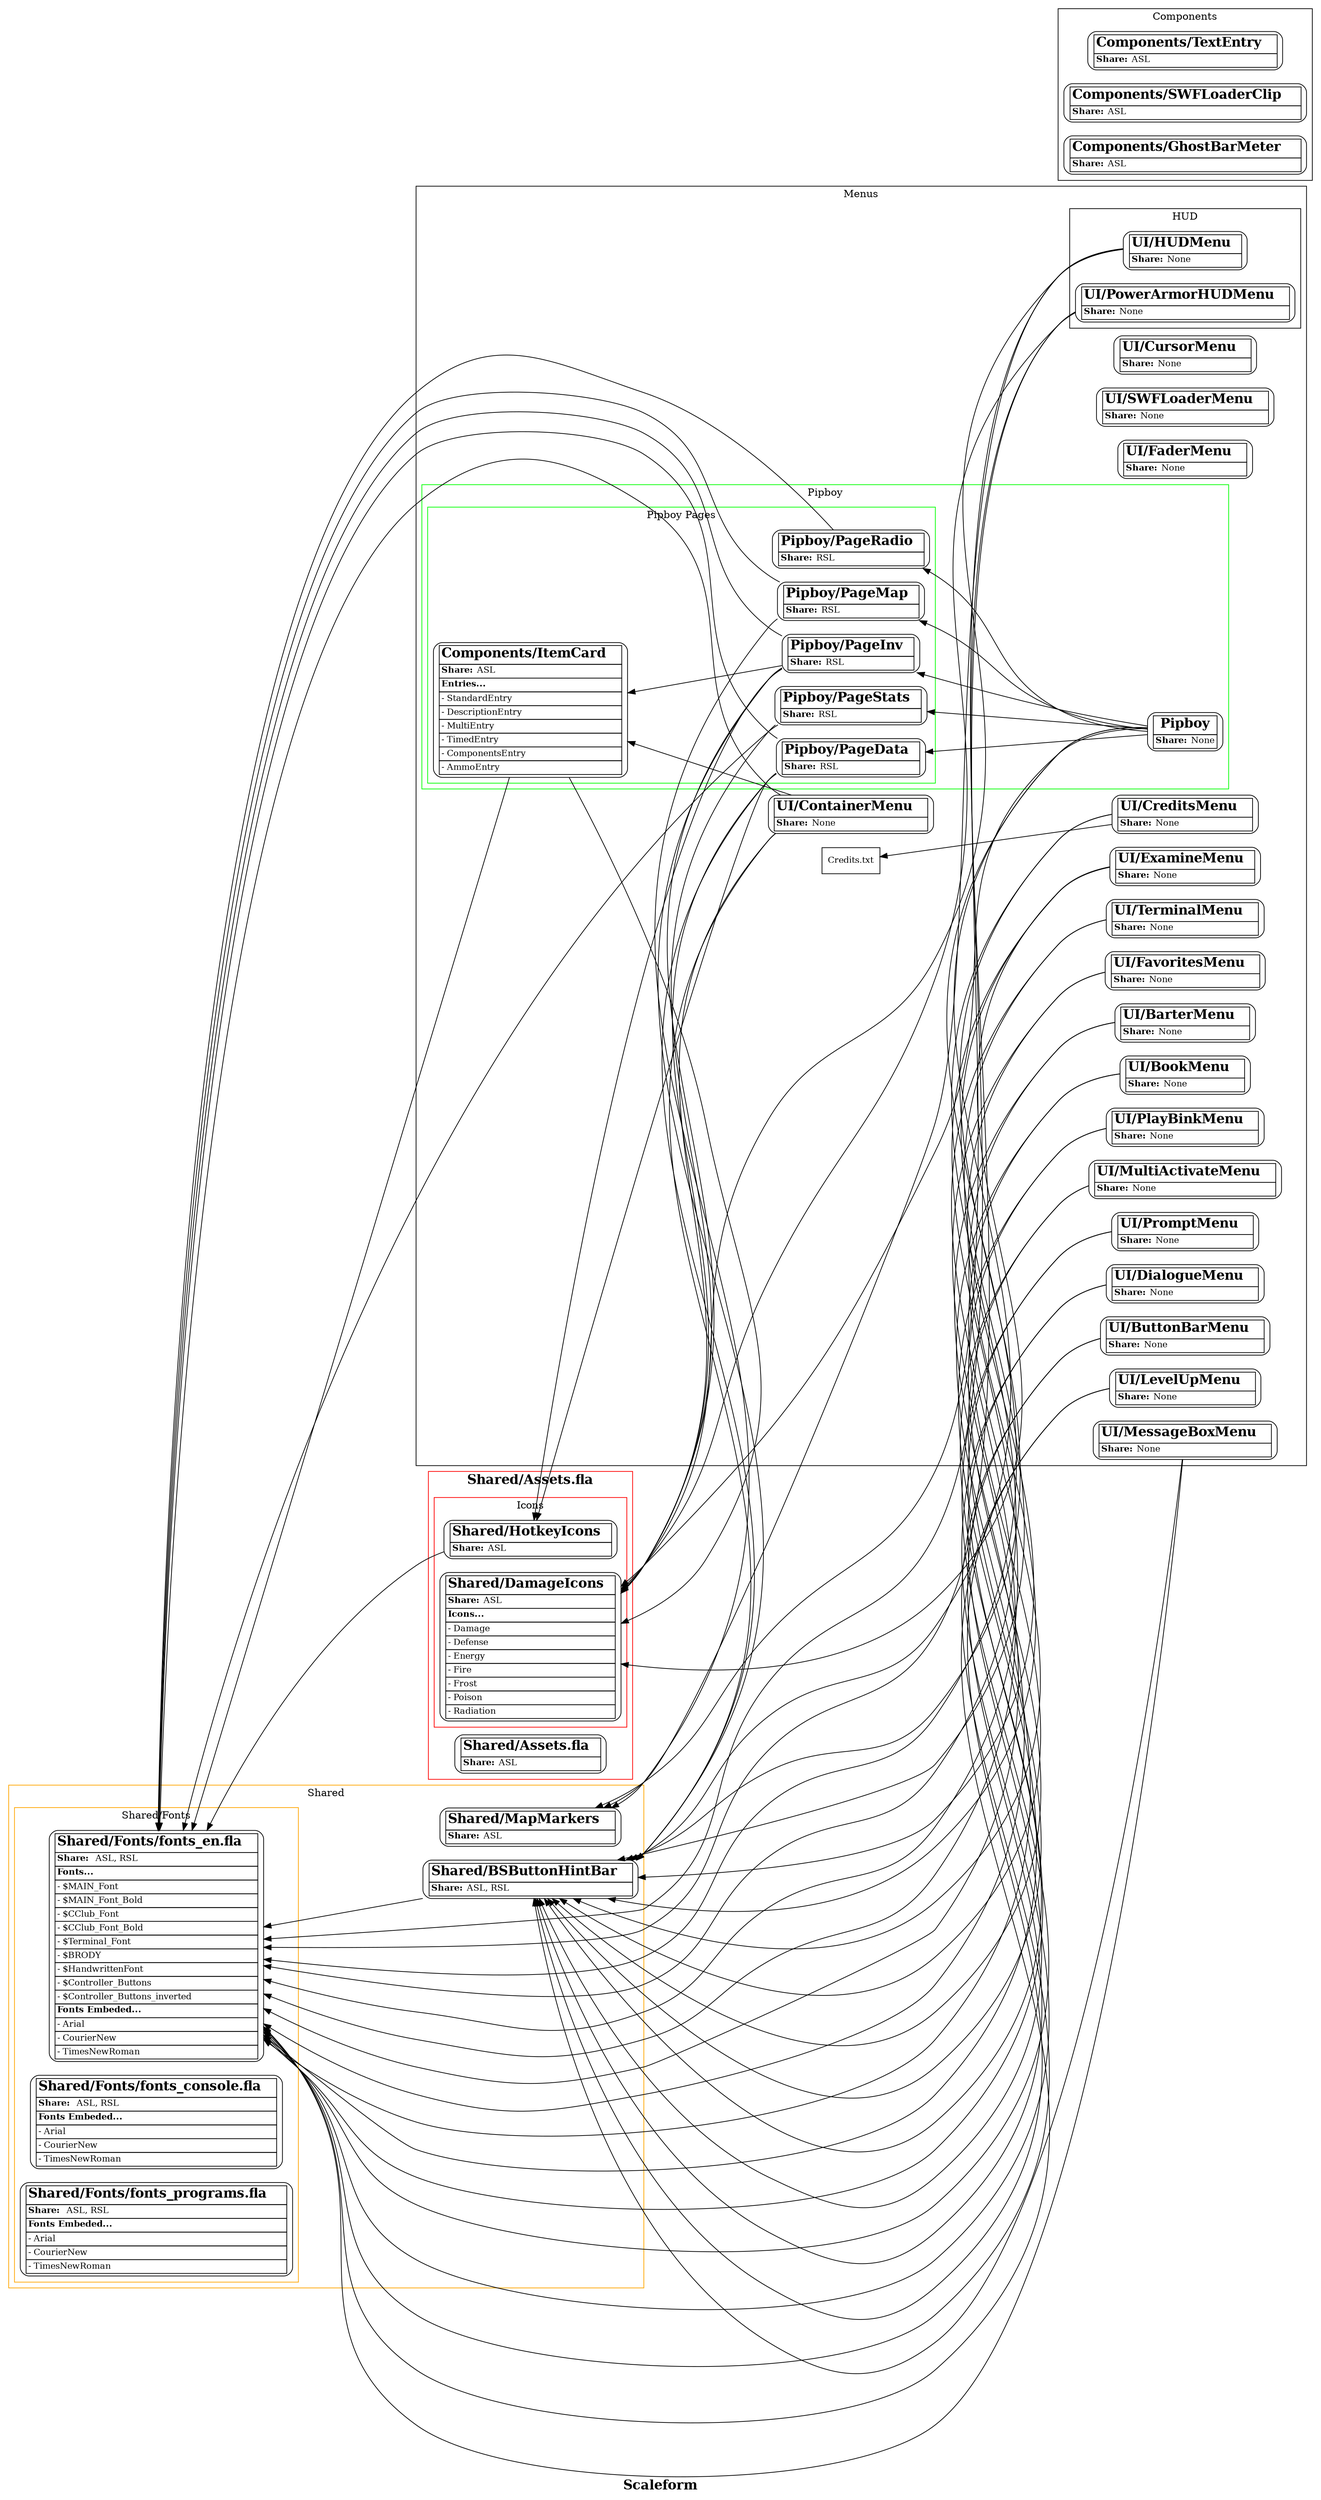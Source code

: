 digraph Bethesda
{
	label=<<FONT POINT-SIZE="18"><B>Scaleform</B></FONT>>;
	node [shape=record fontsize=12];
	rankdir=RL;
	ranksep = 2.5;
	nodesep = 0.25;
	compound=true;

	subgraph cluster_Shared
	{ //---------------------------------------------
		label="Shared";
		color=orange;


		subgraph cluster_Shared_Fonts
		{ //---------------------------------------------
			label="Shared/Fonts";
			Shared_Fonts
			[
				style=rounded;
				label=<<TABLE BORDER="0.5" CELLBORDER="1" CELLSPACING="0">
					<TR><TD><FONT POINT-SIZE="18"><B>Shared/Fonts/fonts_en.fla   </B></FONT></TD></TR>
					<TR><TD ALIGN="left"><B>Share: </B> ASL, RSL</TD></TR>
					<TR><TD ALIGN="left"><B>Fonts...</B></TD></TR>
					<TR><TD ALIGN="left">- $MAIN_Font</TD></TR>
					<TR><TD ALIGN="left">- $MAIN_Font_Bold</TD></TR>
					<TR><TD ALIGN="left">- $CClub_Font</TD></TR>
					<TR><TD ALIGN="left">- $CClub_Font_Bold</TD></TR>
					<TR><TD ALIGN="left">- $Terminal_Font</TD></TR>
					<TR><TD ALIGN="left">- $BRODY</TD></TR>
					<TR><TD ALIGN="left">- $HandwrittenFont</TD></TR>
					<TR><TD ALIGN="left">- $Controller_Buttons</TD></TR>
					<TR><TD ALIGN="left">- $Controller_Buttons_inverted</TD></TR>
					<TR><TD ALIGN="left"><B>Fonts Embeded...</B></TD></TR>
					<TR><TD ALIGN="left">- Arial</TD></TR>
					<TR><TD ALIGN="left">- CourierNew</TD></TR>
					<TR><TD ALIGN="left">- TimesNewRoman</TD></TR>
				</TABLE>>
			];
			Shared_Fonts_Console
			[
				style=rounded;
				label=<<TABLE BORDER="0.5" CELLBORDER="1" CELLSPACING="0">
					<TR><TD><FONT POINT-SIZE="18"><B>Shared/Fonts/fonts_console.fla   </B></FONT></TD></TR>
					<TR><TD ALIGN="left"><B>Share: </B> ASL, RSL</TD></TR>
					<TR><TD ALIGN="left"><B>Fonts Embeded...</B></TD></TR>
					<TR><TD ALIGN="left">- Arial</TD></TR>
					<TR><TD ALIGN="left">- CourierNew</TD></TR>
					<TR><TD ALIGN="left">- TimesNewRoman</TD></TR>
				</TABLE>>
			];
			Shared_Fonts_Programs
			[
				style=rounded;
				label=<<TABLE BORDER="0.5" CELLBORDER="1" CELLSPACING="0">
					<TR><TD><FONT POINT-SIZE="18"><B>Shared/Fonts/fonts_programs.fla    </B></FONT></TD></TR>
					<TR><TD ALIGN="left"><B>Share: </B> ASL, RSL</TD></TR>
					<TR><TD ALIGN="left"><B>Fonts Embeded...</B></TD></TR>
					<TR><TD ALIGN="left">- Arial</TD></TR>
					<TR><TD ALIGN="left">- CourierNew</TD></TR>
					<TR><TD ALIGN="left">- TimesNewRoman</TD></TR>
				</TABLE>>
			];
		}

		Shared_BSButtonHintBar
		[
			style=rounded;
			label=<<TABLE BORDER="0.5" CELLBORDER="1" CELLSPACING="0">
				<TR><TD><FONT POINT-SIZE="18"><B>Shared/BSButtonHintBar   </B></FONT></TD></TR>
				<TR><TD ALIGN="left"><B>Share: </B>ASL, RSL</TD></TR>
			</TABLE>>
		];
		{
			Shared_BSButtonHintBar -> Shared_Fonts;
		}

		Shared_MapMarkers
		[
			style=rounded;
			label=<<TABLE BORDER="0.5" CELLBORDER="1" CELLSPACING="0">
				<TR><TD><FONT POINT-SIZE="18"><B>Shared/MapMarkers   </B></FONT></TD></TR>
				<TR><TD ALIGN="left"><B>Share: </B>ASL</TD></TR>
			</TABLE>>
		];
	}





	subgraph cluster_Shared_Assets
	{ //---------------------------------------------
		label=<<FONT POINT-SIZE="18"><B>Shared/Assets.fla</B></FONT>>;
		color=red;

		Shared_Assets
		[
			style=rounded;
			label=<<TABLE BORDER="0.5" CELLBORDER="1" CELLSPACING="0">
				<TR><TD><FONT POINT-SIZE="18"><B>Shared/Assets.fla  </B></FONT></TD></TR>
				<TR><TD ALIGN="left"><B>Share: </B>ASL</TD></TR>
			</TABLE>>
		];

		subgraph cluster_Shared_Assets_Icons
		{ //---------------------------------------------
			label="Icons";
			id="Shared_Assets_Icons";

			Shared_DamageIcons
			[
				style=rounded;
				label=<<TABLE BORDER="0.5" CELLBORDER="1" CELLSPACING="0">
					<TR><TD><FONT POINT-SIZE="18"><B>Shared/DamageIcons  </B></FONT></TD></TR>
					<TR><TD ALIGN="left"><B>Share: </B>ASL</TD></TR>
					<TR><TD ALIGN="left"><B>Icons...</B></TD></TR>
					<TR><TD ALIGN="left">- Damage</TD></TR>
					<TR><TD ALIGN="left">- Defense</TD></TR>
					<TR><TD ALIGN="left">- Energy</TD></TR>
					<TR><TD ALIGN="left">- Fire</TD></TR>
					<TR><TD ALIGN="left">- Frost</TD></TR>
					<TR><TD ALIGN="left">- Poison</TD></TR>
					<TR><TD ALIGN="left">- Radiation</TD></TR>
				</TABLE>>
			];

			Shared_HotkeyIcons
			[
				style=rounded;
				label=<<TABLE BORDER="0.5" CELLBORDER="1" CELLSPACING="0">
					<TR><TD><FONT POINT-SIZE="18"><B>Shared/HotkeyIcons  </B></FONT></TD></TR>
					<TR><TD ALIGN="left"><B>Share: </B>ASL</TD></TR>
				</TABLE>>
			];
			{
				Shared_HotkeyIcons -> Shared_Fonts;
			}

		}

	}













	subgraph cluster_Components
	{ //---------------------------------------------
		label="Components";

		subgraph cluster_Components_ItemCard
		{ //---------------------------------------------
			label=<<FONT POINT-SIZE="18"><B>Components/ItemCard.fla   </B></FONT>>;


			Components_ItemCard
			[
				style=rounded;
				label=<<TABLE BORDER="0.5" CELLBORDER="1" CELLSPACING="0">
					<TR><TD><FONT POINT-SIZE="18"><B>Components/ItemCard   </B></FONT></TD></TR>
					<TR><TD ALIGN="left"><B>Share: </B>ASL</TD></TR>
					<TR><TD ALIGN="left"><B>Entries...</B></TD></TR>
					<TR><TD ALIGN="left">- StandardEntry</TD></TR>
					<TR><TD ALIGN="left">- DescriptionEntry</TD></TR>
					<TR><TD ALIGN="left">- MultiEntry</TD></TR>
					<TR><TD ALIGN="left">- TimedEntry</TD></TR>
					<TR><TD ALIGN="left">- ComponentsEntry</TD></TR>
					<TR><TD ALIGN="left">- AmmoEntry</TD></TR>
				</TABLE>>
			];
			{
				Components_ItemCard -> Shared_Fonts;
				Components_ItemCard -> Shared_DamageIcons;
			}

		}






		Components_TextEntry
		[
			style=rounded;
			label=<<TABLE BORDER="0.5" CELLBORDER="1" CELLSPACING="0">
				<TR><TD><FONT POINT-SIZE="18"><B>Components/TextEntry   </B></FONT></TD></TR>
				<TR><TD ALIGN="left"><B>Share: </B>ASL</TD></TR>
			</TABLE>>
		];


		Components_SWFLoaderClip
		[
			style=rounded;
			label=<<TABLE BORDER="0.5" CELLBORDER="1" CELLSPACING="0">
				<TR><TD><FONT POINT-SIZE="18"><B>Components/SWFLoaderClip    </B></FONT></TD></TR>
				<TR><TD ALIGN="left"><B>Share: </B>ASL</TD></TR>
			</TABLE>>
		];


		Components_GhostBarMeter
		[
			style=rounded;
			label=<<TABLE BORDER="0.5" CELLBORDER="1" CELLSPACING="0">
				<TR><TD><FONT POINT-SIZE="18"><B>Components/GhostBarMeter    </B></FONT></TD></TR>
				<TR><TD ALIGN="left"><B>Share: </B>ASL</TD></TR>
			</TABLE>>
		];


	}


	subgraph cluster_Menus
	{ //---------------------------------------------
		label="Menus";



		subgraph cluster_Pipboy
		{ //---------------------------------------------
			label="Pipboy";
			color=green;


			UI_Pipboy
			[
				style=rounded;
				label=<<TABLE BORDER="0.5" CELLBORDER="1" CELLSPACING="0">
					<TR><TD><FONT POINT-SIZE="18"><B>Pipboy</B></FONT></TD></TR>
					<TR><TD ALIGN="left"><B>Share: </B>None</TD></TR>
				</TABLE>>
			];
			{
				UI_Pipboy -> Shared_Fonts;
				UI_Pipboy -> Shared_BSButtonHintBar;
				UI_Pipboy -> Shared_DamageIcons;

				// Pages
				UI_Pipboy -> UI_Pipboy_PageStats;
				UI_Pipboy -> UI_Pipboy_PageInv;
				UI_Pipboy -> UI_Pipboy_PageData;
				UI_Pipboy -> UI_Pipboy_PageMap;
				UI_Pipboy -> UI_Pipboy_PageRadio;
			}


			subgraph cluster_PipboyPages
			{ //---------------------------------------------
				label="Pipboy Pages";

				UI_Pipboy_PageStats
				[
					style=rounded;
					label=<<TABLE BORDER="0.5" CELLBORDER="1" CELLSPACING="0">
						<TR><TD><FONT POINT-SIZE="18"><B>Pipboy/PageStats  </B></FONT></TD></TR>
						<TR><TD ALIGN="left"><B>Share: </B>RSL</TD></TR>
					</TABLE>>
				];
				{
					UI_Pipboy_PageStats -> Shared_Fonts;
					UI_Pipboy_PageStats -> Shared_DamageIcons;
				}

				UI_Pipboy_PageInv
				[
					style=rounded;
					label=<<TABLE BORDER="0.5" CELLBORDER="1" CELLSPACING="0">
						<TR><TD><FONT POINT-SIZE="18"><B>Pipboy/PageInv  </B></FONT></TD></TR>
						<TR><TD ALIGN="left"><B>Share: </B>RSL</TD></TR>
					</TABLE>>
				];
				{
					UI_Pipboy_PageInv -> Shared_Fonts;
					UI_Pipboy_PageInv -> Shared_BSButtonHintBar;
					UI_Pipboy_PageInv -> Shared_DamageIcons;
					UI_Pipboy_PageInv -> Shared_HotkeyIcons;
					UI_Pipboy_PageInv -> Components_ItemCard;
				}

				UI_Pipboy_PageData
				[
					style=rounded;
					label=<<TABLE BORDER="0.5" CELLBORDER="1" CELLSPACING="0">
						<TR><TD><FONT POINT-SIZE="18"><B>Pipboy/PageData  </B></FONT></TD></TR>
						<TR><TD ALIGN="left"><B>Share: </B>RSL</TD></TR>
					</TABLE>>
				];
				{
					UI_Pipboy_PageData -> Shared_Fonts;
					UI_Pipboy_PageData -> Shared_BSButtonHintBar;
					UI_Pipboy_PageData -> Shared_DamageIcons;
					UI_Pipboy_PageData -> Shared_HotkeyIcons;
				}

				UI_Pipboy_PageMap
				[
					style=rounded;
					label=<<TABLE BORDER="0.5" CELLBORDER="1" CELLSPACING="0">
						<TR><TD><FONT POINT-SIZE="18"><B>Pipboy/PageMap  </B></FONT></TD></TR>
						<TR><TD ALIGN="left"><B>Share: </B>RSL</TD></TR>
					</TABLE>>
				];
				{
					UI_Pipboy_PageMap -> Shared_Fonts;
					UI_Pipboy_PageMap -> Shared_MapMarkers;
				}

				UI_Pipboy_PageRadio
				[
					style=rounded;
					label=<<TABLE BORDER="0.5" CELLBORDER="1" CELLSPACING="0">
						<TR><TD><FONT POINT-SIZE="18"><B>Pipboy/PageRadio  </B></FONT></TD></TR>
						<TR><TD ALIGN="left"><B>Share: </B>RSL</TD></TR>
					</TABLE>>
				];
				{
					UI_Pipboy_PageRadio -> Shared_Fonts;
				}
			}

		}


		subgraph cluster_HUD
		{ //---------------------------------------------
			label="HUD";


			UI_HUDMenu
			[
				style=rounded;
				label=<<TABLE BORDER="0.5" CELLBORDER="1" CELLSPACING="0">
					<TR><TD><FONT POINT-SIZE="18"><B>UI/HUDMenu  </B></FONT></TD></TR>
					<TR><TD ALIGN="left"><B>Share: </B>None</TD></TR>
				</TABLE>>
			];
			{
				UI_HUDMenu -> Shared_Fonts;
				UI_HUDMenu -> Shared_DamageIcons;
				UI_HUDMenu -> Shared_MapMarkers;
			}


			UI_PowerArmorHUDMenu
			[
				style=rounded;
				label=<<TABLE BORDER="0.5" CELLBORDER="1" CELLSPACING="0">
					<TR><TD><FONT POINT-SIZE="18"><B>UI/PowerArmorHUDMenu   </B></FONT></TD></TR>
					<TR><TD ALIGN="left"><B>Share: </B>None</TD></TR>
				</TABLE>>
			];
			{
				UI_PowerArmorHUDMenu -> Shared_Fonts;
				UI_PowerArmorHUDMenu -> Shared_DamageIcons;
				UI_PowerArmorHUDMenu -> Shared_MapMarkers;
			}


		}


		UI_CursorMenu
		[
			style="rounded";
			label=<<TABLE BORDER="0.5" CELLBORDER="1" CELLSPACING="0">
				<TR><TD><FONT POINT-SIZE="18"><B>UI/CursorMenu   </B></FONT></TD></TR>
				<TR><TD ALIGN="left"><B>Share: </B>None</TD></TR>
			</TABLE>>
		];


		UI_SWFLoaderMenu
		[
			style="rounded";
			label=<<TABLE BORDER="0.5" CELLBORDER="1" CELLSPACING="0">
				<TR><TD><FONT POINT-SIZE="18"><B>UI/SWFLoaderMenu   </B></FONT></TD></TR>
				<TR><TD ALIGN="left"><B>Share: </B>None</TD></TR>
			</TABLE>>
		];


		UI_FaderMenu
		[
			style=rounded;
			label=<<TABLE BORDER="0.5" CELLBORDER="1" CELLSPACING="0">
				<TR><TD><FONT POINT-SIZE="18"><B>UI/FaderMenu   </B></FONT></TD></TR>
				<TR><TD ALIGN="left"><B>Share: </B>None</TD></TR>
			</TABLE>>
		];


		UI_ButtonBarMenu
		[
			group="A";
			style="rounded";
			label=<<TABLE BORDER="0.5" CELLBORDER="1" CELLSPACING="0">
				<TR><TD><FONT POINT-SIZE="18"><B>UI/ButtonBarMenu   </B></FONT></TD></TR>
				<TR><TD ALIGN="left"><B>Share: </B>None</TD></TR>
			</TABLE>>
		];
		{
			UI_ButtonBarMenu -> Shared_Fonts;
			UI_ButtonBarMenu -> Shared_BSButtonHintBar;
		}



		UI_TerminalMenu
		[
			style=rounded;
			label=<<TABLE BORDER="0.5" CELLBORDER="1" CELLSPACING="0">
				<TR><TD><FONT POINT-SIZE="18"><B>UI/TerminalMenu   </B></FONT></TD></TR>
				<TR><TD ALIGN="left"><B>Share: </B>None</TD></TR>
			</TABLE>>
		];
		{
			UI_TerminalMenu -> Shared_Fonts;
			UI_TerminalMenu -> Shared_BSButtonHintBar;
		}



		UI_ExamineMenu
		[
			style=rounded;
			label=<<TABLE BORDER="0.5" CELLBORDER="1" CELLSPACING="0">
				<TR><TD><FONT POINT-SIZE="18"><B>UI/ExamineMenu  </B></FONT></TD></TR>
				<TR><TD ALIGN="left"><B>Share: </B>None</TD></TR>
			</TABLE>>
		];
		{
			UI_ExamineMenu -> Shared_Fonts;
			UI_ExamineMenu -> Shared_BSButtonHintBar;
			UI_ExamineMenu -> Shared_DamageIcons;
		}


		UI_ContainerMenu
		[
			style=rounded;
			label=<<TABLE BORDER="0.5" CELLBORDER="1" CELLSPACING="0">
				<TR><TD><FONT POINT-SIZE="18"><B>UI/ContainerMenu   </B></FONT></TD></TR>
				<TR><TD ALIGN="left"><B>Share: </B>None</TD></TR>
			</TABLE>>
		];
		{
			UI_ContainerMenu -> Shared_Fonts;
			UI_ContainerMenu -> Shared_BSButtonHintBar;
			UI_ContainerMenu -> Shared_DamageIcons;
			UI_ContainerMenu -> Components_ItemCard;
		}


		UI_FavoritesMenu
		[
			style=rounded;
			label=<<TABLE BORDER="0.5" CELLBORDER="1" CELLSPACING="0">
				<TR><TD><FONT POINT-SIZE="18"><B>UI/FavoritesMenu   </B></FONT></TD></TR>
				<TR><TD ALIGN="left"><B>Share: </B>None</TD></TR>
			</TABLE>>
		];
		{
			UI_FavoritesMenu -> Shared_Fonts;
			UI_FavoritesMenu -> Shared_BSButtonHintBar;
		}


		UI_BarterMenu
		[
			style=rounded;
			label=<<TABLE BORDER="0.5" CELLBORDER="1" CELLSPACING="0">
				<TR><TD><FONT POINT-SIZE="18"><B>UI/BarterMenu   </B></FONT></TD></TR>
				<TR><TD ALIGN="left"><B>Share: </B>None</TD></TR>
			</TABLE>>
		];
		{
			UI_BarterMenu -> Shared_Fonts;
			UI_BarterMenu -> Shared_BSButtonHintBar;
		}


		UI_BookMenu
		[
			style=rounded;
			label=<<TABLE BORDER="0.5" CELLBORDER="1" CELLSPACING="0">
				<TR><TD><FONT POINT-SIZE="18"><B>UI/BookMenu   </B></FONT></TD></TR>
				<TR><TD ALIGN="left"><B>Share: </B>None</TD></TR>
			</TABLE>>
		];
		{
			UI_BookMenu -> Shared_Fonts;
			UI_BookMenu -> Shared_BSButtonHintBar;
		}


		UI_CreditsMenu
		[
			style=rounded;
			label=<<TABLE BORDER="0.5" CELLBORDER="1" CELLSPACING="0">
				<TR><TD><FONT POINT-SIZE="18"><B>UI/CreditsMenu   </B></FONT></TD></TR>
				<TR><TD ALIGN="left"><B>Share: </B>None</TD></TR>
			</TABLE>>
		];
		{
			UI_CreditsMenu -> Shared_Fonts;
			UI_CreditsMenu -> Shared_BSButtonHintBar;
			UI_CreditsMenu -> "Credits.txt";
		}


		UI_DialogueMenu
		[
			style=rounded;
			label=<<TABLE BORDER="0.5" CELLBORDER="1" CELLSPACING="0">
				<TR><TD><FONT POINT-SIZE="18"><B>UI/DialogueMenu   </B></FONT></TD></TR>
				<TR><TD ALIGN="left"><B>Share: </B>None</TD></TR>
			</TABLE>>
		];
		{
			UI_DialogueMenu -> Shared_Fonts;
			UI_DialogueMenu -> Shared_BSButtonHintBar;
		}


		UI_LevelUpMenu
		[
			style=rounded;
			label=<<TABLE BORDER="0.5" CELLBORDER="1" CELLSPACING="0">
				<TR><TD><FONT POINT-SIZE="18"><B>UI/LevelUpMenu   </B></FONT></TD></TR>
				<TR><TD ALIGN="left"><B>Share: </B>None</TD></TR>
			</TABLE>>
		];
		{
			UI_LevelUpMenu -> Shared_Fonts;
			UI_LevelUpMenu -> Shared_BSButtonHintBar;
		}


		UI_MessageBoxMenu
		[
			style=rounded;
			label=<<TABLE BORDER="0.5" CELLBORDER="1" CELLSPACING="0">
				<TR><TD><FONT POINT-SIZE="18"><B>UI/MessageBoxMenu   </B></FONT></TD></TR>
				<TR><TD ALIGN="left"><B>Share: </B>None</TD></TR>
			</TABLE>>
		];
		{
			UI_MessageBoxMenu -> Shared_Fonts;
			UI_MessageBoxMenu -> Shared_BSButtonHintBar;
		}


		UI_MultiActivateMenu
		[
			style=rounded;
			label=<<TABLE BORDER="0.5" CELLBORDER="1" CELLSPACING="0">
				<TR><TD><FONT POINT-SIZE="18"><B>UI/MultiActivateMenu   </B></FONT></TD></TR>
				<TR><TD ALIGN="left"><B>Share: </B>None</TD></TR>
			</TABLE>>
		];
		{
			UI_MultiActivateMenu -> Shared_Fonts;
			UI_MultiActivateMenu -> Shared_BSButtonHintBar;
		}


		UI_PlayBinkMenu
		[
			style=rounded;
			label=<<TABLE BORDER="0.5" CELLBORDER="1" CELLSPACING="0">
				<TR><TD><FONT POINT-SIZE="18"><B>UI/PlayBinkMenu   </B></FONT></TD></TR>
				<TR><TD ALIGN="left"><B>Share: </B>None</TD></TR>
			</TABLE>>
		];
		{
			UI_PlayBinkMenu -> Shared_Fonts;
			UI_PlayBinkMenu -> Shared_BSButtonHintBar;
		}


		UI_PromptMenu
		[
			style=rounded;
			label=<<TABLE BORDER="0.5" CELLBORDER="1" CELLSPACING="0">
				<TR><TD><FONT POINT-SIZE="18"><B>UI/PromptMenu   </B></FONT></TD></TR>
				<TR><TD ALIGN="left"><B>Share: </B>None</TD></TR>
			</TABLE>>
		];
		{
			UI_PromptMenu -> Shared_Fonts;
			UI_PromptMenu -> Shared_BSButtonHintBar;
		}


	}


}